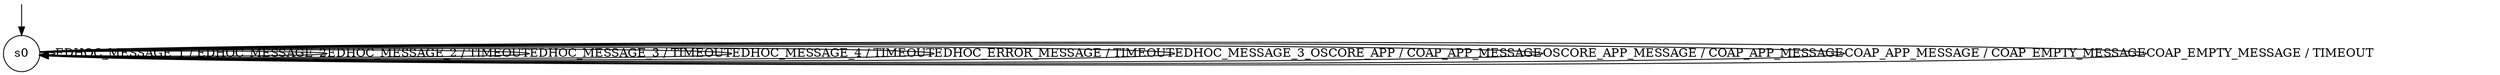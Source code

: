 digraph g {

	s0 [shape="circle" label="s0"];
	s0 -> s0 [label="EDHOC_MESSAGE_1 / EDHOC_MESSAGE_2"];
	s0 -> s0 [label="EDHOC_MESSAGE_2 / TIMEOUT"];
	s0 -> s0 [label="EDHOC_MESSAGE_3 / TIMEOUT"];
	s0 -> s0 [label="EDHOC_MESSAGE_4 / TIMEOUT"];
	s0 -> s0 [label="EDHOC_ERROR_MESSAGE / TIMEOUT"];
	s0 -> s0 [label="EDHOC_MESSAGE_3_OSCORE_APP / COAP_APP_MESSAGE"];
	s0 -> s0 [label="OSCORE_APP_MESSAGE / COAP_APP_MESSAGE"];
	s0 -> s0 [label="COAP_APP_MESSAGE / COAP_EMPTY_MESSAGE"];
	s0 -> s0 [label="COAP_EMPTY_MESSAGE / TIMEOUT"];

__start0 [label="" shape="none" width="0" height="0"];
__start0 -> s0;

}
